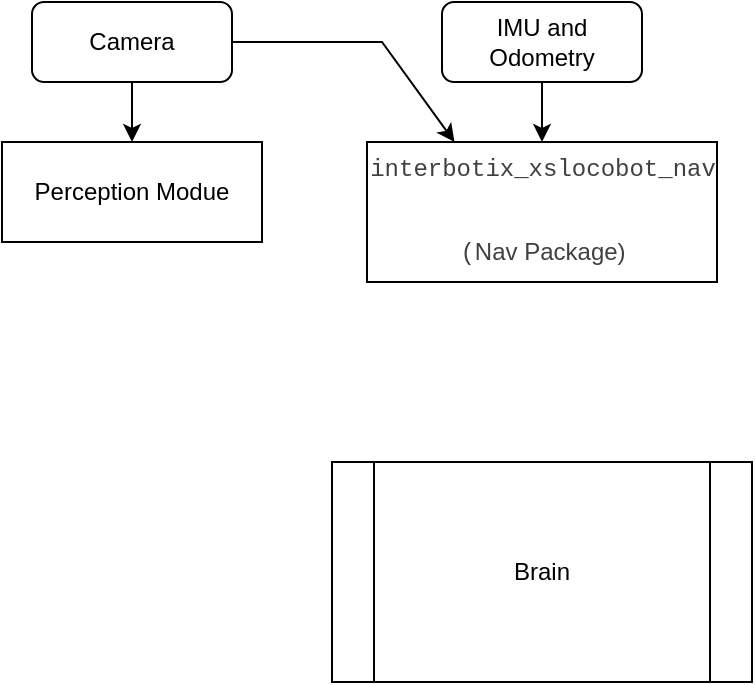 <mxfile version="23.1.6" type="github">
  <diagram name="Page-1" id="46Z5bhGNHUr1S8s_8vQ9">
    <mxGraphModel dx="954" dy="558" grid="1" gridSize="10" guides="1" tooltips="1" connect="1" arrows="1" fold="1" page="1" pageScale="1" pageWidth="850" pageHeight="1100" math="0" shadow="0">
      <root>
        <mxCell id="0" />
        <mxCell id="1" parent="0" />
        <mxCell id="Oh1XiBFId6qo2hWSy4nC-1" value="Camera" style="rounded=1;whiteSpace=wrap;html=1;" vertex="1" parent="1">
          <mxGeometry x="185" y="120" width="100" height="40" as="geometry" />
        </mxCell>
        <mxCell id="Oh1XiBFId6qo2hWSy4nC-2" value="IMU and Odometry" style="rounded=1;whiteSpace=wrap;html=1;" vertex="1" parent="1">
          <mxGeometry x="390" y="120" width="100" height="40" as="geometry" />
        </mxCell>
        <mxCell id="Oh1XiBFId6qo2hWSy4nC-4" value="Perception Modue" style="rounded=0;whiteSpace=wrap;html=1;" vertex="1" parent="1">
          <mxGeometry x="170" y="190" width="130" height="50" as="geometry" />
        </mxCell>
        <mxCell id="Oh1XiBFId6qo2hWSy4nC-6" value="&lt;pre style=&quot;box-sizing: border-box; line-height: 1.4; font-family: SFMono-Regular, Menlo, Monaco, Consolas, &amp;quot;Liberation Mono&amp;quot;, &amp;quot;Courier New&amp;quot;, Courier, monospace; margin-top: 0px; margin-bottom: 0px; padding: 12px; overflow: auto; color: rgb(64, 64, 64);&quot; id=&quot;codecell0&quot;&gt;interbotix_xslocobot_nav&lt;/pre&gt;&lt;pre style=&quot;box-sizing: border-box; line-height: 1.4; font-family: SFMono-Regular, Menlo, Monaco, Consolas, &amp;quot;Liberation Mono&amp;quot;, &amp;quot;Courier New&amp;quot;, Courier, monospace; margin-top: 0px; margin-bottom: 0px; padding: 12px; overflow: auto; color: rgb(64, 64, 64);&quot; id=&quot;codecell0&quot;&gt;(&lt;font style=&quot;background-color: initial; white-space: normal;&quot; face=&quot;Helvetica&quot;&gt;Nav Package)&lt;/font&gt;&lt;/pre&gt;" style="rounded=0;whiteSpace=wrap;html=1;align=center;" vertex="1" parent="1">
          <mxGeometry x="352.5" y="190" width="175" height="70" as="geometry" />
        </mxCell>
        <mxCell id="Oh1XiBFId6qo2hWSy4nC-7" value="" style="endArrow=classic;html=1;rounded=0;exitX=1;exitY=0.5;exitDx=0;exitDy=0;entryX=0.25;entryY=0;entryDx=0;entryDy=0;" edge="1" parent="1" source="Oh1XiBFId6qo2hWSy4nC-1" target="Oh1XiBFId6qo2hWSy4nC-6">
          <mxGeometry width="50" height="50" relative="1" as="geometry">
            <mxPoint x="400" y="320" as="sourcePoint" />
            <mxPoint x="450" y="270" as="targetPoint" />
            <Array as="points">
              <mxPoint x="360" y="140" />
            </Array>
          </mxGeometry>
        </mxCell>
        <mxCell id="Oh1XiBFId6qo2hWSy4nC-8" value="" style="endArrow=classic;html=1;rounded=0;exitX=0.5;exitY=1;exitDx=0;exitDy=0;" edge="1" parent="1" source="Oh1XiBFId6qo2hWSy4nC-2">
          <mxGeometry width="50" height="50" relative="1" as="geometry">
            <mxPoint x="400" y="320" as="sourcePoint" />
            <mxPoint x="440" y="190" as="targetPoint" />
          </mxGeometry>
        </mxCell>
        <mxCell id="Oh1XiBFId6qo2hWSy4nC-9" value="" style="endArrow=classic;html=1;rounded=0;exitX=0.5;exitY=1;exitDx=0;exitDy=0;" edge="1" parent="1" source="Oh1XiBFId6qo2hWSy4nC-1" target="Oh1XiBFId6qo2hWSy4nC-4">
          <mxGeometry width="50" height="50" relative="1" as="geometry">
            <mxPoint x="400" y="320" as="sourcePoint" />
            <mxPoint x="450" y="270" as="targetPoint" />
          </mxGeometry>
        </mxCell>
        <mxCell id="Oh1XiBFId6qo2hWSy4nC-11" value="Brain" style="shape=process;whiteSpace=wrap;html=1;backgroundOutline=1;" vertex="1" parent="1">
          <mxGeometry x="335" y="350" width="210" height="110" as="geometry" />
        </mxCell>
      </root>
    </mxGraphModel>
  </diagram>
</mxfile>
